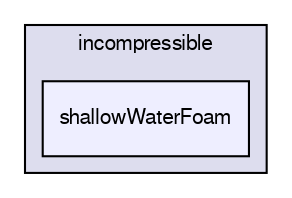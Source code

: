 digraph "applications/solvers/incompressible/shallowWaterFoam" {
  bgcolor=transparent;
  compound=true
  node [ fontsize="10", fontname="FreeSans"];
  edge [ labelfontsize="10", labelfontname="FreeSans"];
  subgraph clusterdir_2a80a7eee79ab677323c49fed47bf4a4 {
    graph [ bgcolor="#ddddee", pencolor="black", label="incompressible" fontname="FreeSans", fontsize="10", URL="dir_2a80a7eee79ab677323c49fed47bf4a4.html"]
  dir_7d94bfc9a83a5dc0f40ac0aeda28eb12 [shape=box, label="shallowWaterFoam", style="filled", fillcolor="#eeeeff", pencolor="black", URL="dir_7d94bfc9a83a5dc0f40ac0aeda28eb12.html"];
  }
}
